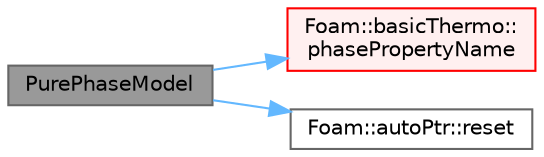 digraph "PurePhaseModel"
{
 // LATEX_PDF_SIZE
  bgcolor="transparent";
  edge [fontname=Helvetica,fontsize=10,labelfontname=Helvetica,labelfontsize=10];
  node [fontname=Helvetica,fontsize=10,shape=box,height=0.2,width=0.4];
  rankdir="LR";
  Node1 [id="Node000001",label="PurePhaseModel",height=0.2,width=0.4,color="gray40", fillcolor="grey60", style="filled", fontcolor="black",tooltip=" "];
  Node1 -> Node2 [id="edge1_Node000001_Node000002",color="steelblue1",style="solid",tooltip=" "];
  Node2 [id="Node000002",label="Foam::basicThermo::\lphasePropertyName",height=0.2,width=0.4,color="red", fillcolor="#FFF0F0", style="filled",URL="$classFoam_1_1basicThermo.html#a6873bdd7d9002ea7549def00e709cde8",tooltip=" "];
  Node1 -> Node6 [id="edge2_Node000001_Node000006",color="steelblue1",style="solid",tooltip=" "];
  Node6 [id="Node000006",label="Foam::autoPtr::reset",height=0.2,width=0.4,color="grey40", fillcolor="white", style="filled",URL="$classFoam_1_1autoPtr.html#a92453bb103ee74437fec373e8b5c76b8",tooltip=" "];
}
